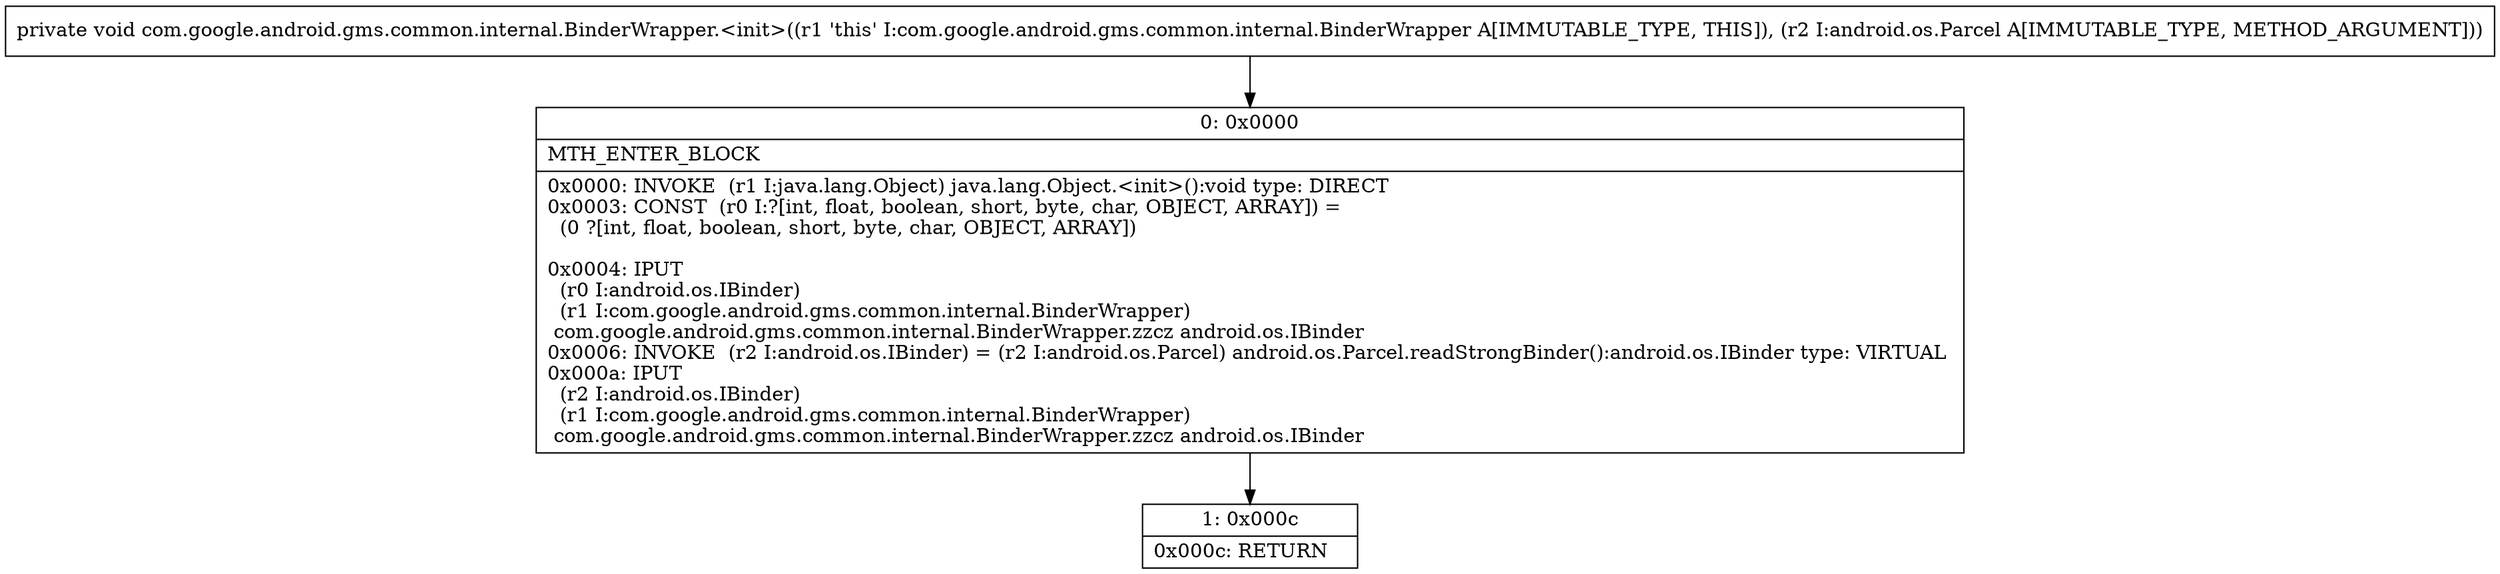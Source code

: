 digraph "CFG forcom.google.android.gms.common.internal.BinderWrapper.\<init\>(Landroid\/os\/Parcel;)V" {
Node_0 [shape=record,label="{0\:\ 0x0000|MTH_ENTER_BLOCK\l|0x0000: INVOKE  (r1 I:java.lang.Object) java.lang.Object.\<init\>():void type: DIRECT \l0x0003: CONST  (r0 I:?[int, float, boolean, short, byte, char, OBJECT, ARRAY]) = \l  (0 ?[int, float, boolean, short, byte, char, OBJECT, ARRAY])\l \l0x0004: IPUT  \l  (r0 I:android.os.IBinder)\l  (r1 I:com.google.android.gms.common.internal.BinderWrapper)\l com.google.android.gms.common.internal.BinderWrapper.zzcz android.os.IBinder \l0x0006: INVOKE  (r2 I:android.os.IBinder) = (r2 I:android.os.Parcel) android.os.Parcel.readStrongBinder():android.os.IBinder type: VIRTUAL \l0x000a: IPUT  \l  (r2 I:android.os.IBinder)\l  (r1 I:com.google.android.gms.common.internal.BinderWrapper)\l com.google.android.gms.common.internal.BinderWrapper.zzcz android.os.IBinder \l}"];
Node_1 [shape=record,label="{1\:\ 0x000c|0x000c: RETURN   \l}"];
MethodNode[shape=record,label="{private void com.google.android.gms.common.internal.BinderWrapper.\<init\>((r1 'this' I:com.google.android.gms.common.internal.BinderWrapper A[IMMUTABLE_TYPE, THIS]), (r2 I:android.os.Parcel A[IMMUTABLE_TYPE, METHOD_ARGUMENT])) }"];
MethodNode -> Node_0;
Node_0 -> Node_1;
}


